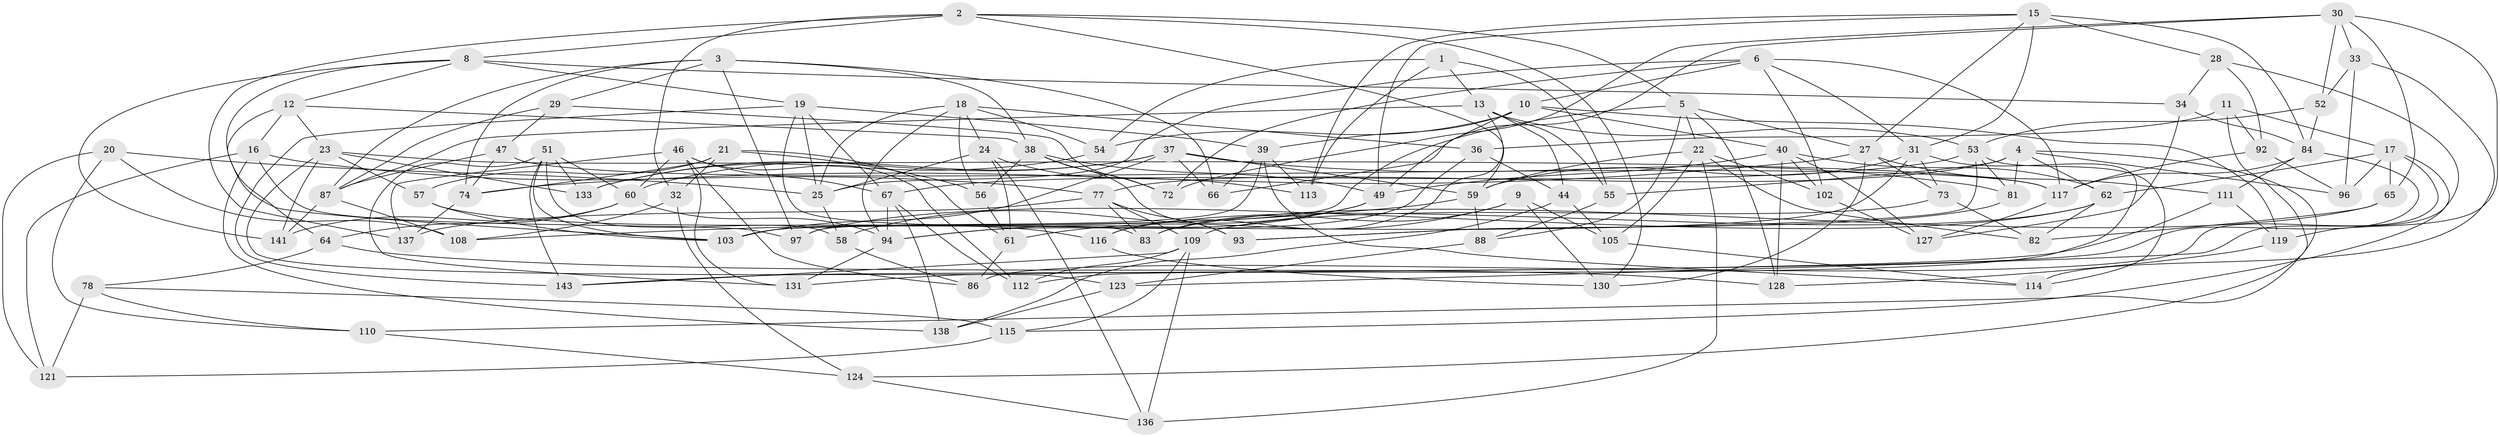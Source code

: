 // original degree distribution, {4: 1.0}
// Generated by graph-tools (version 1.1) at 2025/11/02/27/25 16:11:42]
// undirected, 100 vertices, 240 edges
graph export_dot {
graph [start="1"]
  node [color=gray90,style=filled];
  1;
  2 [super="+7"];
  3 [super="+101"];
  4 [super="+90"];
  5 [super="+122"];
  6 [super="+80"];
  8 [super="+68"];
  9;
  10 [super="+14"];
  11;
  12 [super="+129"];
  13 [super="+85"];
  15 [super="+41"];
  16 [super="+42"];
  17 [super="+134"];
  18 [super="+70"];
  19 [super="+120"];
  20;
  21 [super="+26"];
  22 [super="+50"];
  23 [super="+107"];
  24 [super="+48"];
  25 [super="+45"];
  27 [super="+63"];
  28;
  29;
  30 [super="+104"];
  31 [super="+35"];
  32;
  33;
  34;
  36;
  37 [super="+69"];
  38 [super="+43"];
  39 [super="+135"];
  40 [super="+89"];
  44;
  46 [super="+79"];
  47;
  49 [super="+99"];
  51 [super="+95"];
  52;
  53 [super="+76"];
  54;
  55;
  56;
  57;
  58;
  59 [super="+98"];
  60 [super="+71"];
  61 [super="+75"];
  62 [super="+139"];
  64;
  65;
  66;
  67 [super="+126"];
  72;
  73;
  74 [super="+132"];
  77 [super="+140"];
  78;
  81;
  82;
  83;
  84 [super="+91"];
  86;
  87 [super="+100"];
  88;
  92;
  93;
  94 [super="+106"];
  96;
  97;
  102;
  103 [super="+142"];
  105;
  108;
  109 [super="+118"];
  110;
  111;
  112;
  113;
  114;
  115;
  116;
  117 [super="+125"];
  119;
  121;
  123;
  124;
  127;
  128;
  130;
  131;
  133;
  136;
  137;
  138;
  141;
  143;
  1 -- 55;
  1 -- 54;
  1 -- 113;
  1 -- 13;
  2 -- 130;
  2 -- 8;
  2 -- 32;
  2 -- 137;
  2 -- 59;
  2 -- 5;
  3 -- 97;
  3 -- 66;
  3 -- 38;
  3 -- 74;
  3 -- 29;
  3 -- 87;
  4 -- 81;
  4 -- 55;
  4 -- 96;
  4 -- 124;
  4 -- 62;
  4 -- 77;
  5 -- 27;
  5 -- 103;
  5 -- 22;
  5 -- 88;
  5 -- 128;
  6 -- 25;
  6 -- 72;
  6 -- 10;
  6 -- 102;
  6 -- 117;
  6 -- 31;
  8 -- 34;
  8 -- 141;
  8 -- 19;
  8 -- 12;
  8 -- 103;
  9 -- 105;
  9 -- 83;
  9 -- 130;
  9 -- 61;
  10 -- 49;
  10 -- 119;
  10 -- 54;
  10 -- 39;
  10 -- 40;
  11 -- 36;
  11 -- 115;
  11 -- 92;
  11 -- 17;
  12 -- 23;
  12 -- 16 [weight=2];
  12 -- 38;
  12 -- 64;
  13 -- 44;
  13 -- 116;
  13 -- 87;
  13 -- 53;
  13 -- 55;
  15 -- 28;
  15 -- 27;
  15 -- 113;
  15 -- 49;
  15 -- 31;
  15 -- 84;
  16 -- 77;
  16 -- 121;
  16 -- 138;
  16 -- 97;
  17 -- 65;
  17 -- 86;
  17 -- 96;
  17 -- 110;
  17 -- 62;
  18 -- 24;
  18 -- 56;
  18 -- 94;
  18 -- 36;
  18 -- 54;
  18 -- 25;
  19 -- 67;
  19 -- 25;
  19 -- 83;
  19 -- 143;
  19 -- 39;
  20 -- 121;
  20 -- 108;
  20 -- 110;
  20 -- 25;
  21 -- 56;
  21 -- 57;
  21 -- 74 [weight=2];
  21 -- 32;
  21 -- 61;
  22 -- 102;
  22 -- 82;
  22 -- 59;
  22 -- 136;
  22 -- 105;
  23 -- 141;
  23 -- 123;
  23 -- 57;
  23 -- 117;
  23 -- 133;
  24 -- 25;
  24 -- 61 [weight=2];
  24 -- 113;
  24 -- 136;
  25 -- 58;
  27 -- 74;
  27 -- 111;
  27 -- 73;
  27 -- 130;
  28 -- 34;
  28 -- 92;
  28 -- 123;
  29 -- 47;
  29 -- 72;
  29 -- 87;
  30 -- 72;
  30 -- 119;
  30 -- 33;
  30 -- 65;
  30 -- 66;
  30 -- 52;
  31 -- 112;
  31 -- 73;
  31 -- 103;
  31 -- 59;
  32 -- 108;
  32 -- 124;
  33 -- 96;
  33 -- 52;
  33 -- 114;
  34 -- 127;
  34 -- 84;
  36 -- 44;
  36 -- 94;
  37 -- 103;
  37 -- 66;
  37 -- 81;
  37 -- 59;
  37 -- 133;
  37 -- 60;
  38 -- 49;
  38 -- 56;
  38 -- 72;
  38 -- 93;
  39 -- 114;
  39 -- 113;
  39 -- 97;
  39 -- 66;
  40 -- 49;
  40 -- 128;
  40 -- 62;
  40 -- 102;
  40 -- 127;
  44 -- 138;
  44 -- 105;
  46 -- 137;
  46 -- 86;
  46 -- 112;
  46 -- 131;
  46 -- 60;
  46 -- 67;
  47 -- 74;
  47 -- 117;
  47 -- 87;
  49 -- 58;
  49 -- 94;
  51 -- 60;
  51 -- 133;
  51 -- 143;
  51 -- 58;
  51 -- 131;
  51 -- 103;
  52 -- 53;
  52 -- 84;
  53 -- 67;
  53 -- 114;
  53 -- 81;
  53 -- 93;
  54 -- 133;
  55 -- 88;
  56 -- 61;
  57 -- 116;
  57 -- 103;
  58 -- 86;
  59 -- 88;
  59 -- 108;
  60 -- 64;
  60 -- 94;
  60 -- 141;
  61 -- 86;
  62 -- 97;
  62 -- 82;
  62 -- 116;
  64 -- 128;
  64 -- 78;
  65 -- 83;
  65 -- 82;
  67 -- 94;
  67 -- 112;
  67 -- 138;
  73 -- 82;
  73 -- 109;
  74 -- 137;
  77 -- 83;
  77 -- 93;
  77 -- 137;
  77 -- 109;
  78 -- 121;
  78 -- 115;
  78 -- 110;
  81 -- 93;
  84 -- 131;
  84 -- 111;
  84 -- 117;
  87 -- 141;
  87 -- 108;
  88 -- 123;
  92 -- 117;
  92 -- 96;
  94 -- 131;
  102 -- 127;
  105 -- 114;
  109 -- 143;
  109 -- 112;
  109 -- 136;
  109 -- 115;
  110 -- 124;
  111 -- 143;
  111 -- 119;
  115 -- 121;
  116 -- 130;
  117 -- 127;
  119 -- 128;
  123 -- 138;
  124 -- 136;
}
